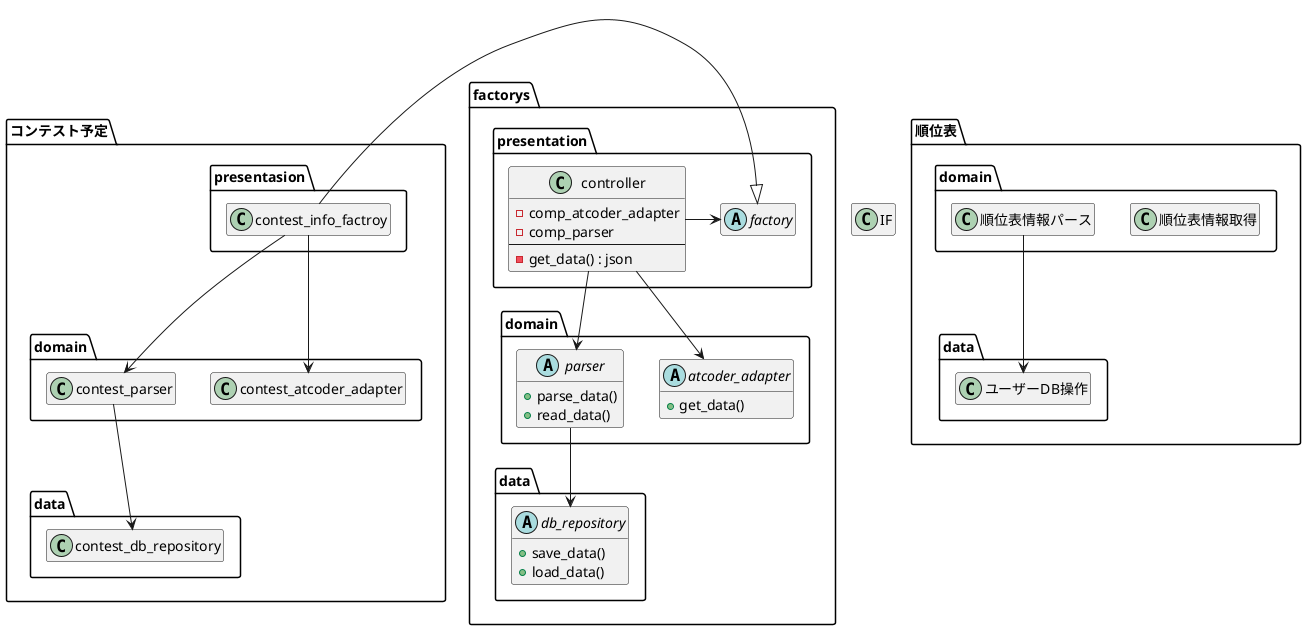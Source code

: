 @startuml uml_class
hide empty members

class IF {
    
}

package factorys {
    package presentation {
        abstract factory {

        }
        class controller {
            - comp_atcoder_adapter
            - comp_parser
            ---
            - get_data() : json
        }
    }
    package domain {
        abstract atcoder_adapter {
            + get_data()
        }

        abstract parser {
            + parse_data()
            + read_data()
        }
    }
    package data {
        abstract db_repository {
            + save_data()
            + load_data()
        }
    }
}

package コンテスト予定 {
    package presentasion {
        class contest_info_factroy 
        {

        }
    }

    package domain {
        class contest_atcoder_adapter {

        }

        class contest_parser {

        }
    }
    package data {
        class contest_db_repository {

        }
    }
}

package 順位表 {
    package domain {
        class 順位表情報取得 {

        }

        class 順位表情報パース {

        }
    }
    package data {
        class ユーザーDB操作 {

        }
    }
}

contest_info_factroy -|> factory

controller -> factory
controller --> atcoder_adapter
controller --> parser


parser --> db_repository

contest_info_factroy --> contest_atcoder_adapter
contest_info_factroy --> contest_parser
contest_parser --> contest_db_repository

順位表情報パース --> ユーザーDB操作


@enduml
